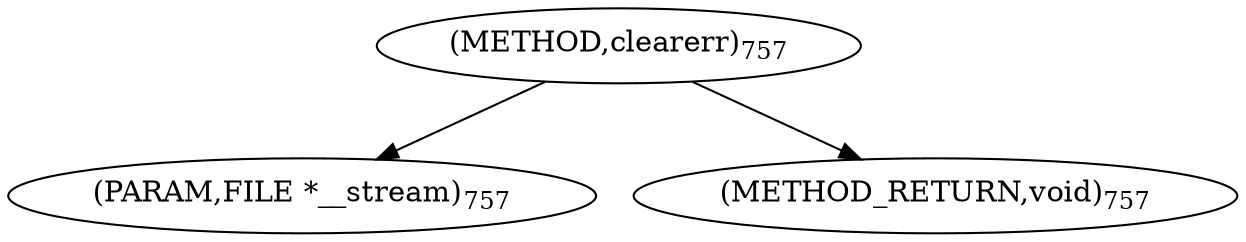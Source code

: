 digraph "clearerr" {  
"73903" [label = <(METHOD,clearerr)<SUB>757</SUB>> ]
"73904" [label = <(PARAM,FILE *__stream)<SUB>757</SUB>> ]
"73905" [label = <(METHOD_RETURN,void)<SUB>757</SUB>> ]
  "73903" -> "73904" 
  "73903" -> "73905" 
}
